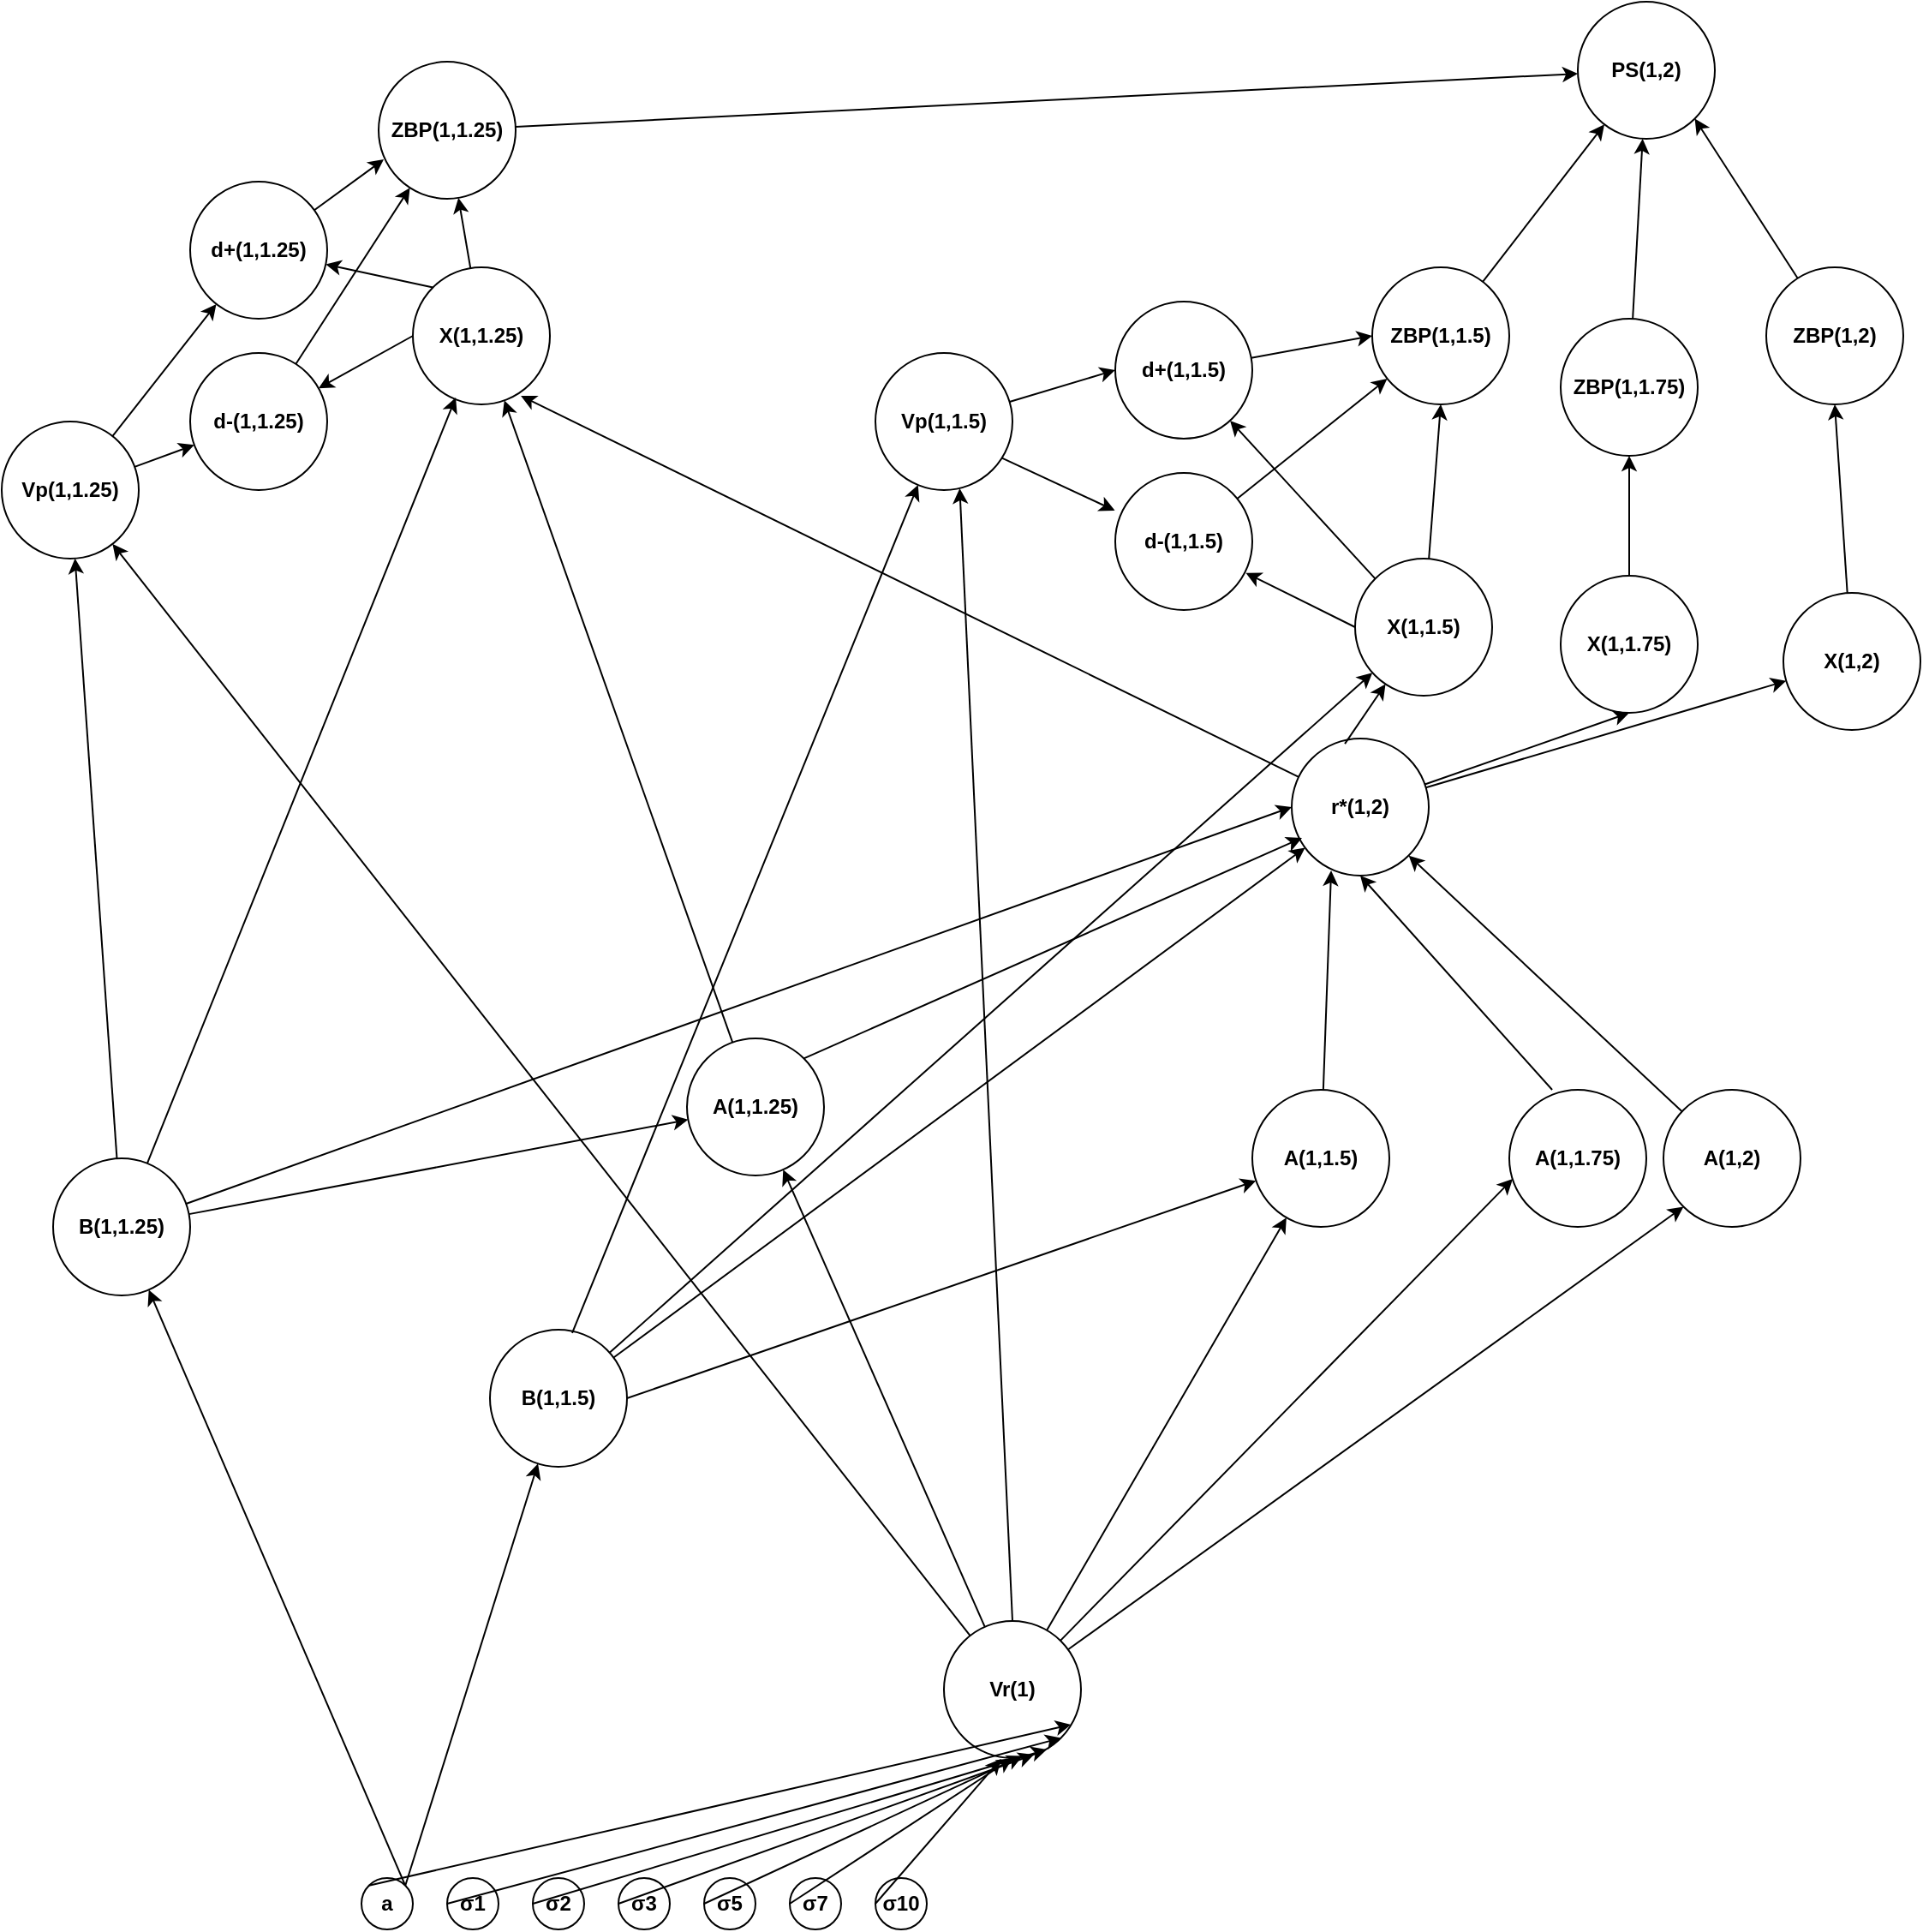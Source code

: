 <mxfile version="16.5.6" type="github">
  <diagram id="sQaZvpmD9Vb4IK_bRdnI" name="Page-1">
    <mxGraphModel dx="2782" dy="934" grid="1" gridSize="10" guides="1" tooltips="1" connect="1" arrows="1" fold="1" page="1" pageScale="1" pageWidth="827" pageHeight="1169" math="0" shadow="0">
      <root>
        <mxCell id="0" />
        <mxCell id="1" parent="0" />
        <mxCell id="WPz7rCcN_9NmkIdG12OI-1" value="PS(1,2)" style="ellipse;whiteSpace=wrap;html=1;aspect=fixed;fontStyle=1" vertex="1" parent="1">
          <mxGeometry x="580" y="35" width="80" height="80" as="geometry" />
        </mxCell>
        <mxCell id="WPz7rCcN_9NmkIdG12OI-2" value="ZBP(1,1.25)" style="ellipse;whiteSpace=wrap;html=1;aspect=fixed;fontStyle=1" vertex="1" parent="1">
          <mxGeometry x="-120" y="70" width="80" height="80" as="geometry" />
        </mxCell>
        <mxCell id="WPz7rCcN_9NmkIdG12OI-3" value="ZBP(1,1.5)" style="ellipse;whiteSpace=wrap;html=1;aspect=fixed;fontStyle=1" vertex="1" parent="1">
          <mxGeometry x="460" y="190" width="80" height="80" as="geometry" />
        </mxCell>
        <mxCell id="WPz7rCcN_9NmkIdG12OI-4" value="ZBP(1,1.75)" style="ellipse;whiteSpace=wrap;html=1;aspect=fixed;fontStyle=1" vertex="1" parent="1">
          <mxGeometry x="570" y="220" width="80" height="80" as="geometry" />
        </mxCell>
        <mxCell id="WPz7rCcN_9NmkIdG12OI-5" value="ZBP(1,2)" style="ellipse;whiteSpace=wrap;html=1;aspect=fixed;fontStyle=1" vertex="1" parent="1">
          <mxGeometry x="690" y="190" width="80" height="80" as="geometry" />
        </mxCell>
        <mxCell id="WPz7rCcN_9NmkIdG12OI-10" value="X(1,1.25)" style="ellipse;whiteSpace=wrap;html=1;aspect=fixed;fontStyle=1" vertex="1" parent="1">
          <mxGeometry x="-100" y="190" width="80" height="80" as="geometry" />
        </mxCell>
        <mxCell id="WPz7rCcN_9NmkIdG12OI-11" value="X(1,1.5)" style="ellipse;whiteSpace=wrap;html=1;aspect=fixed;fontStyle=1" vertex="1" parent="1">
          <mxGeometry x="450" y="360" width="80" height="80" as="geometry" />
        </mxCell>
        <mxCell id="WPz7rCcN_9NmkIdG12OI-12" value="X(1,1.75)" style="ellipse;whiteSpace=wrap;html=1;aspect=fixed;fontStyle=1" vertex="1" parent="1">
          <mxGeometry x="570" y="370" width="80" height="80" as="geometry" />
        </mxCell>
        <mxCell id="WPz7rCcN_9NmkIdG12OI-13" value="X(1,2)" style="ellipse;whiteSpace=wrap;html=1;aspect=fixed;fontStyle=1" vertex="1" parent="1">
          <mxGeometry x="700" y="380" width="80" height="80" as="geometry" />
        </mxCell>
        <mxCell id="WPz7rCcN_9NmkIdG12OI-18" value="r*(1,2)" style="ellipse;whiteSpace=wrap;html=1;aspect=fixed;fontStyle=1" vertex="1" parent="1">
          <mxGeometry x="413" y="465" width="80" height="80" as="geometry" />
        </mxCell>
        <mxCell id="WPz7rCcN_9NmkIdG12OI-24" value="" style="endArrow=classic;html=1;rounded=0;entryX=0.788;entryY=0.938;entryDx=0;entryDy=0;entryPerimeter=0;" edge="1" parent="1" source="WPz7rCcN_9NmkIdG12OI-18" target="WPz7rCcN_9NmkIdG12OI-10">
          <mxGeometry width="50" height="50" relative="1" as="geometry">
            <mxPoint x="440" y="370" as="sourcePoint" />
            <mxPoint x="390" y="420" as="targetPoint" />
          </mxGeometry>
        </mxCell>
        <mxCell id="WPz7rCcN_9NmkIdG12OI-27" value="" style="endArrow=classic;html=1;rounded=0;entryX=0.5;entryY=1;entryDx=0;entryDy=0;" edge="1" parent="1" source="WPz7rCcN_9NmkIdG12OI-18" target="WPz7rCcN_9NmkIdG12OI-12">
          <mxGeometry width="50" height="50" relative="1" as="geometry">
            <mxPoint x="537.704" y="586.399" as="sourcePoint" />
            <mxPoint x="413.04" y="495.04" as="targetPoint" />
          </mxGeometry>
        </mxCell>
        <mxCell id="WPz7rCcN_9NmkIdG12OI-28" value="" style="endArrow=classic;html=1;rounded=0;exitX=0.388;exitY=0.038;exitDx=0;exitDy=0;exitPerimeter=0;" edge="1" parent="1" source="WPz7rCcN_9NmkIdG12OI-18" target="WPz7rCcN_9NmkIdG12OI-11">
          <mxGeometry width="50" height="50" relative="1" as="geometry">
            <mxPoint x="547.704" y="596.399" as="sourcePoint" />
            <mxPoint x="423.04" y="505.04" as="targetPoint" />
          </mxGeometry>
        </mxCell>
        <mxCell id="WPz7rCcN_9NmkIdG12OI-29" value="" style="endArrow=classic;html=1;rounded=0;" edge="1" parent="1" source="WPz7rCcN_9NmkIdG12OI-18" target="WPz7rCcN_9NmkIdG12OI-13">
          <mxGeometry width="50" height="50" relative="1" as="geometry">
            <mxPoint x="557.704" y="606.399" as="sourcePoint" />
            <mxPoint x="433.04" y="515.04" as="targetPoint" />
          </mxGeometry>
        </mxCell>
        <mxCell id="WPz7rCcN_9NmkIdG12OI-30" value="d+(1,1.25)" style="ellipse;whiteSpace=wrap;html=1;aspect=fixed;fontStyle=1" vertex="1" parent="1">
          <mxGeometry x="-230" y="140" width="80" height="80" as="geometry" />
        </mxCell>
        <mxCell id="WPz7rCcN_9NmkIdG12OI-31" value="d-(1,1.25)" style="ellipse;whiteSpace=wrap;html=1;aspect=fixed;fontStyle=1;direction=south;" vertex="1" parent="1">
          <mxGeometry x="-230" y="240" width="80" height="80" as="geometry" />
        </mxCell>
        <mxCell id="WPz7rCcN_9NmkIdG12OI-32" value="" style="endArrow=classic;html=1;rounded=0;" edge="1" parent="1" source="WPz7rCcN_9NmkIdG12OI-31" target="WPz7rCcN_9NmkIdG12OI-2">
          <mxGeometry width="50" height="50" relative="1" as="geometry">
            <mxPoint x="136.368" y="498.346" as="sourcePoint" />
            <mxPoint x="-60" y="210" as="targetPoint" />
          </mxGeometry>
        </mxCell>
        <mxCell id="WPz7rCcN_9NmkIdG12OI-33" value="" style="endArrow=classic;html=1;rounded=0;entryX=0.038;entryY=0.713;entryDx=0;entryDy=0;entryPerimeter=0;" edge="1" parent="1" source="WPz7rCcN_9NmkIdG12OI-30" target="WPz7rCcN_9NmkIdG12OI-2">
          <mxGeometry width="50" height="50" relative="1" as="geometry">
            <mxPoint x="-98.309" y="526.392" as="sourcePoint" />
            <mxPoint x="-28.284" y="418.284" as="targetPoint" />
          </mxGeometry>
        </mxCell>
        <mxCell id="WPz7rCcN_9NmkIdG12OI-34" value="" style="endArrow=classic;html=1;rounded=0;exitX=0;exitY=0.5;exitDx=0;exitDy=0;" edge="1" parent="1" source="WPz7rCcN_9NmkIdG12OI-10" target="WPz7rCcN_9NmkIdG12OI-31">
          <mxGeometry width="50" height="50" relative="1" as="geometry">
            <mxPoint x="-133.425" y="320.104" as="sourcePoint" />
            <mxPoint x="-26.537" y="199.929" as="targetPoint" />
          </mxGeometry>
        </mxCell>
        <mxCell id="WPz7rCcN_9NmkIdG12OI-35" value="" style="endArrow=classic;html=1;rounded=0;exitX=0;exitY=0;exitDx=0;exitDy=0;" edge="1" parent="1" source="WPz7rCcN_9NmkIdG12OI-10" target="WPz7rCcN_9NmkIdG12OI-30">
          <mxGeometry width="50" height="50" relative="1" as="geometry">
            <mxPoint x="-40" y="390" as="sourcePoint" />
            <mxPoint x="-122.053" y="362.649" as="targetPoint" />
          </mxGeometry>
        </mxCell>
        <mxCell id="WPz7rCcN_9NmkIdG12OI-36" value="Vp(1,1.25)" style="ellipse;whiteSpace=wrap;html=1;aspect=fixed;fontStyle=1" vertex="1" parent="1">
          <mxGeometry x="-340" y="280" width="80" height="80" as="geometry" />
        </mxCell>
        <mxCell id="WPz7rCcN_9NmkIdG12OI-37" value="" style="endArrow=classic;html=1;rounded=0;" edge="1" parent="1" source="WPz7rCcN_9NmkIdG12OI-36" target="WPz7rCcN_9NmkIdG12OI-31">
          <mxGeometry width="50" height="50" relative="1" as="geometry">
            <mxPoint x="-133.425" y="450.174" as="sourcePoint" />
            <mxPoint x="-26.537" y="329.999" as="targetPoint" />
          </mxGeometry>
        </mxCell>
        <mxCell id="WPz7rCcN_9NmkIdG12OI-38" value="" style="endArrow=classic;html=1;rounded=0;" edge="1" parent="1" source="WPz7rCcN_9NmkIdG12OI-36" target="WPz7rCcN_9NmkIdG12OI-30">
          <mxGeometry width="50" height="50" relative="1" as="geometry">
            <mxPoint x="-144.961" y="470.309" as="sourcePoint" />
            <mxPoint x="-155.039" y="389.691" as="targetPoint" />
          </mxGeometry>
        </mxCell>
        <mxCell id="WPz7rCcN_9NmkIdG12OI-41" value="" style="endArrow=classic;html=1;rounded=0;" edge="1" parent="1" source="WPz7rCcN_9NmkIdG12OI-2" target="WPz7rCcN_9NmkIdG12OI-1">
          <mxGeometry width="50" height="50" relative="1" as="geometry">
            <mxPoint x="256.537" y="390.071" as="sourcePoint" />
            <mxPoint x="363.425" y="269.896" as="targetPoint" />
          </mxGeometry>
        </mxCell>
        <mxCell id="WPz7rCcN_9NmkIdG12OI-42" value="" style="endArrow=classic;html=1;rounded=0;" edge="1" parent="1" source="WPz7rCcN_9NmkIdG12OI-3" target="WPz7rCcN_9NmkIdG12OI-1">
          <mxGeometry width="50" height="50" relative="1" as="geometry">
            <mxPoint x="425.023" y="220.677" as="sourcePoint" />
            <mxPoint x="535.034" y="159.426" as="targetPoint" />
          </mxGeometry>
        </mxCell>
        <mxCell id="WPz7rCcN_9NmkIdG12OI-43" value="" style="endArrow=classic;html=1;rounded=0;" edge="1" parent="1" source="WPz7rCcN_9NmkIdG12OI-4" target="WPz7rCcN_9NmkIdG12OI-1">
          <mxGeometry width="50" height="50" relative="1" as="geometry">
            <mxPoint x="530.663" y="281.448" as="sourcePoint" />
            <mxPoint x="559.294" y="178.541" as="targetPoint" />
          </mxGeometry>
        </mxCell>
        <mxCell id="WPz7rCcN_9NmkIdG12OI-44" value="" style="endArrow=classic;html=1;rounded=0;entryX=1;entryY=1;entryDx=0;entryDy=0;" edge="1" parent="1" source="WPz7rCcN_9NmkIdG12OI-5" target="WPz7rCcN_9NmkIdG12OI-1">
          <mxGeometry width="50" height="50" relative="1" as="geometry">
            <mxPoint x="609.337" y="281.448" as="sourcePoint" />
            <mxPoint x="580.706" y="178.541" as="targetPoint" />
          </mxGeometry>
        </mxCell>
        <mxCell id="WPz7rCcN_9NmkIdG12OI-45" value="" style="endArrow=classic;html=1;rounded=0;" edge="1" parent="1" source="WPz7rCcN_9NmkIdG12OI-10" target="WPz7rCcN_9NmkIdG12OI-2">
          <mxGeometry width="50" height="50" relative="1" as="geometry">
            <mxPoint x="-135.897" y="318.077" as="sourcePoint" />
            <mxPoint x="80" y="60" as="targetPoint" />
          </mxGeometry>
        </mxCell>
        <mxCell id="WPz7rCcN_9NmkIdG12OI-46" value="Vr(1)" style="ellipse;whiteSpace=wrap;html=1;aspect=fixed;fontStyle=1" vertex="1" parent="1">
          <mxGeometry x="210" y="980" width="80" height="80" as="geometry" />
        </mxCell>
        <mxCell id="WPz7rCcN_9NmkIdG12OI-47" value="B(1,1.25)" style="ellipse;whiteSpace=wrap;html=1;aspect=fixed;fontStyle=1" vertex="1" parent="1">
          <mxGeometry x="-310" y="710" width="80" height="80" as="geometry" />
        </mxCell>
        <mxCell id="WPz7rCcN_9NmkIdG12OI-48" value="" style="endArrow=classic;html=1;rounded=0;" edge="1" parent="1" source="WPz7rCcN_9NmkIdG12OI-46" target="WPz7rCcN_9NmkIdG12OI-36">
          <mxGeometry width="50" height="50" relative="1" as="geometry">
            <mxPoint x="108.284" y="361.716" as="sourcePoint" />
            <mxPoint x="191.716" y="278.284" as="targetPoint" />
          </mxGeometry>
        </mxCell>
        <mxCell id="WPz7rCcN_9NmkIdG12OI-49" value="" style="endArrow=classic;html=1;rounded=0;" edge="1" parent="1" source="WPz7rCcN_9NmkIdG12OI-47" target="WPz7rCcN_9NmkIdG12OI-36">
          <mxGeometry width="50" height="50" relative="1" as="geometry">
            <mxPoint x="94.95" y="500.32" as="sourcePoint" />
            <mxPoint x="85.287" y="429.649" as="targetPoint" />
          </mxGeometry>
        </mxCell>
        <mxCell id="WPz7rCcN_9NmkIdG12OI-51" value="a" style="ellipse;whiteSpace=wrap;html=1;aspect=fixed;fontStyle=1" vertex="1" parent="1">
          <mxGeometry x="-130" y="1130" width="30" height="30" as="geometry" />
        </mxCell>
        <mxCell id="WPz7rCcN_9NmkIdG12OI-52" value="σ1" style="ellipse;whiteSpace=wrap;html=1;aspect=fixed;fontStyle=1" vertex="1" parent="1">
          <mxGeometry x="-80" y="1130" width="30" height="30" as="geometry" />
        </mxCell>
        <mxCell id="WPz7rCcN_9NmkIdG12OI-53" value="σ2" style="ellipse;whiteSpace=wrap;html=1;aspect=fixed;fontStyle=1" vertex="1" parent="1">
          <mxGeometry x="-30" y="1130" width="30" height="30" as="geometry" />
        </mxCell>
        <mxCell id="WPz7rCcN_9NmkIdG12OI-54" value="σ3" style="ellipse;whiteSpace=wrap;html=1;aspect=fixed;fontStyle=1" vertex="1" parent="1">
          <mxGeometry x="20" y="1130" width="30" height="30" as="geometry" />
        </mxCell>
        <mxCell id="WPz7rCcN_9NmkIdG12OI-55" value="σ5" style="ellipse;whiteSpace=wrap;html=1;aspect=fixed;fontStyle=1" vertex="1" parent="1">
          <mxGeometry x="70" y="1130" width="30" height="30" as="geometry" />
        </mxCell>
        <mxCell id="WPz7rCcN_9NmkIdG12OI-56" value="σ7" style="ellipse;whiteSpace=wrap;html=1;aspect=fixed;fontStyle=1" vertex="1" parent="1">
          <mxGeometry x="120" y="1130" width="30" height="30" as="geometry" />
        </mxCell>
        <mxCell id="WPz7rCcN_9NmkIdG12OI-57" value="σ10" style="ellipse;whiteSpace=wrap;html=1;aspect=fixed;fontStyle=1" vertex="1" parent="1">
          <mxGeometry x="170" y="1130" width="30" height="30" as="geometry" />
        </mxCell>
        <mxCell id="WPz7rCcN_9NmkIdG12OI-60" value="" style="endArrow=classic;html=1;rounded=0;entryX=0.927;entryY=0.756;entryDx=0;entryDy=0;exitX=0;exitY=0;exitDx=0;exitDy=0;entryPerimeter=0;" edge="1" parent="1" source="WPz7rCcN_9NmkIdG12OI-51" target="WPz7rCcN_9NmkIdG12OI-46">
          <mxGeometry width="50" height="50" relative="1" as="geometry">
            <mxPoint x="260" y="650" as="sourcePoint" />
            <mxPoint x="310" y="600" as="targetPoint" />
          </mxGeometry>
        </mxCell>
        <mxCell id="WPz7rCcN_9NmkIdG12OI-61" value="" style="endArrow=classic;html=1;rounded=0;entryX=1;entryY=1;entryDx=0;entryDy=0;exitX=0;exitY=0.5;exitDx=0;exitDy=0;" edge="1" parent="1" source="WPz7rCcN_9NmkIdG12OI-52" target="WPz7rCcN_9NmkIdG12OI-46">
          <mxGeometry width="50" height="50" relative="1" as="geometry">
            <mxPoint x="164.393" y="604.393" as="sourcePoint" />
            <mxPoint x="128.284" y="568.284" as="targetPoint" />
          </mxGeometry>
        </mxCell>
        <mxCell id="WPz7rCcN_9NmkIdG12OI-62" value="" style="endArrow=classic;html=1;rounded=0;exitX=0;exitY=0.5;exitDx=0;exitDy=0;entryX=0.75;entryY=0.938;entryDx=0;entryDy=0;entryPerimeter=0;" edge="1" parent="1" source="WPz7rCcN_9NmkIdG12OI-53" target="WPz7rCcN_9NmkIdG12OI-46">
          <mxGeometry width="50" height="50" relative="1" as="geometry">
            <mxPoint x="160" y="655" as="sourcePoint" />
            <mxPoint x="118.32" y="574.64" as="targetPoint" />
          </mxGeometry>
        </mxCell>
        <mxCell id="WPz7rCcN_9NmkIdG12OI-63" value="" style="endArrow=classic;html=1;rounded=0;entryX=0.656;entryY=0.975;entryDx=0;entryDy=0;exitX=0;exitY=0.5;exitDx=0;exitDy=0;entryPerimeter=0;" edge="1" parent="1" source="WPz7rCcN_9NmkIdG12OI-54" target="WPz7rCcN_9NmkIdG12OI-46">
          <mxGeometry width="50" height="50" relative="1" as="geometry">
            <mxPoint x="160" y="695" as="sourcePoint" />
            <mxPoint x="108.32" y="578.8" as="targetPoint" />
          </mxGeometry>
        </mxCell>
        <mxCell id="WPz7rCcN_9NmkIdG12OI-64" value="" style="endArrow=classic;html=1;rounded=0;entryX=0.573;entryY=0.985;entryDx=0;entryDy=0;exitX=0;exitY=0.5;exitDx=0;exitDy=0;entryPerimeter=0;" edge="1" parent="1" source="WPz7rCcN_9NmkIdG12OI-55" target="WPz7rCcN_9NmkIdG12OI-46">
          <mxGeometry width="50" height="50" relative="1" as="geometry">
            <mxPoint x="170" y="705" as="sourcePoint" />
            <mxPoint x="118.32" y="588.8" as="targetPoint" />
          </mxGeometry>
        </mxCell>
        <mxCell id="WPz7rCcN_9NmkIdG12OI-65" value="" style="endArrow=classic;html=1;rounded=0;entryX=0.5;entryY=1;entryDx=0;entryDy=0;exitX=0;exitY=0.5;exitDx=0;exitDy=0;" edge="1" parent="1" source="WPz7rCcN_9NmkIdG12OI-56" target="WPz7rCcN_9NmkIdG12OI-46">
          <mxGeometry width="50" height="50" relative="1" as="geometry">
            <mxPoint x="180" y="715" as="sourcePoint" />
            <mxPoint x="128.32" y="598.8" as="targetPoint" />
          </mxGeometry>
        </mxCell>
        <mxCell id="WPz7rCcN_9NmkIdG12OI-66" value="" style="endArrow=classic;html=1;rounded=0;entryX=0.417;entryY=1.006;entryDx=0;entryDy=0;exitX=0;exitY=0.5;exitDx=0;exitDy=0;entryPerimeter=0;" edge="1" parent="1" source="WPz7rCcN_9NmkIdG12OI-57" target="WPz7rCcN_9NmkIdG12OI-46">
          <mxGeometry width="50" height="50" relative="1" as="geometry">
            <mxPoint x="190" y="725" as="sourcePoint" />
            <mxPoint x="138.32" y="608.8" as="targetPoint" />
          </mxGeometry>
        </mxCell>
        <mxCell id="WPz7rCcN_9NmkIdG12OI-67" value="" style="endArrow=classic;html=1;rounded=0;exitX=1;exitY=0;exitDx=0;exitDy=0;" edge="1" parent="1" source="WPz7rCcN_9NmkIdG12OI-51" target="WPz7rCcN_9NmkIdG12OI-47">
          <mxGeometry width="50" height="50" relative="1" as="geometry">
            <mxPoint x="164.393" y="604.393" as="sourcePoint" />
            <mxPoint x="84.16" y="530.48" as="targetPoint" />
          </mxGeometry>
        </mxCell>
        <mxCell id="WPz7rCcN_9NmkIdG12OI-68" value="A(1,1.25)" style="ellipse;whiteSpace=wrap;html=1;aspect=fixed;fontStyle=1" vertex="1" parent="1">
          <mxGeometry x="60" y="640" width="80" height="80" as="geometry" />
        </mxCell>
        <mxCell id="WPz7rCcN_9NmkIdG12OI-69" value="" style="endArrow=classic;html=1;rounded=0;" edge="1" parent="1" source="WPz7rCcN_9NmkIdG12OI-68" target="WPz7rCcN_9NmkIdG12OI-10">
          <mxGeometry width="50" height="50" relative="1" as="geometry">
            <mxPoint x="260" y="550" as="sourcePoint" />
            <mxPoint x="310" y="500" as="targetPoint" />
          </mxGeometry>
        </mxCell>
        <mxCell id="WPz7rCcN_9NmkIdG12OI-70" value="" style="endArrow=classic;html=1;rounded=0;entryX=0.313;entryY=0.95;entryDx=0;entryDy=0;entryPerimeter=0;" edge="1" parent="1" source="WPz7rCcN_9NmkIdG12OI-47" target="WPz7rCcN_9NmkIdG12OI-10">
          <mxGeometry width="50" height="50" relative="1" as="geometry">
            <mxPoint x="416.416" y="660.726" as="sourcePoint" />
            <mxPoint x="367.616" y="409.268" as="targetPoint" />
          </mxGeometry>
        </mxCell>
        <mxCell id="WPz7rCcN_9NmkIdG12OI-71" value="" style="endArrow=classic;html=1;rounded=0;entryX=0.075;entryY=0.725;entryDx=0;entryDy=0;entryPerimeter=0;exitX=1;exitY=0;exitDx=0;exitDy=0;" edge="1" parent="1" source="WPz7rCcN_9NmkIdG12OI-68" target="WPz7rCcN_9NmkIdG12OI-18">
          <mxGeometry width="50" height="50" relative="1" as="geometry">
            <mxPoint x="416.416" y="660.726" as="sourcePoint" />
            <mxPoint x="367.616" y="409.268" as="targetPoint" />
          </mxGeometry>
        </mxCell>
        <mxCell id="WPz7rCcN_9NmkIdG12OI-72" value="A(1,1.5)" style="ellipse;whiteSpace=wrap;html=1;aspect=fixed;fontStyle=1" vertex="1" parent="1">
          <mxGeometry x="390" y="670" width="80" height="80" as="geometry" />
        </mxCell>
        <mxCell id="WPz7rCcN_9NmkIdG12OI-73" value="A(1,1.75)" style="ellipse;whiteSpace=wrap;html=1;aspect=fixed;fontStyle=1" vertex="1" parent="1">
          <mxGeometry x="540" y="670" width="80" height="80" as="geometry" />
        </mxCell>
        <mxCell id="WPz7rCcN_9NmkIdG12OI-74" value="A(1,2)" style="ellipse;whiteSpace=wrap;html=1;aspect=fixed;fontStyle=1" vertex="1" parent="1">
          <mxGeometry x="630" y="670" width="80" height="80" as="geometry" />
        </mxCell>
        <mxCell id="WPz7rCcN_9NmkIdG12OI-76" value="" style="endArrow=classic;html=1;rounded=0;entryX=0.288;entryY=0.963;entryDx=0;entryDy=0;entryPerimeter=0;" edge="1" parent="1" source="WPz7rCcN_9NmkIdG12OI-72" target="WPz7rCcN_9NmkIdG12OI-18">
          <mxGeometry width="50" height="50" relative="1" as="geometry">
            <mxPoint x="452.284" y="671.716" as="sourcePoint" />
            <mxPoint x="526" y="608" as="targetPoint" />
          </mxGeometry>
        </mxCell>
        <mxCell id="WPz7rCcN_9NmkIdG12OI-77" value="" style="endArrow=classic;html=1;rounded=0;exitX=0.313;exitY=0;exitDx=0;exitDy=0;exitPerimeter=0;entryX=0.5;entryY=1;entryDx=0;entryDy=0;" edge="1" parent="1" source="WPz7rCcN_9NmkIdG12OI-73" target="WPz7rCcN_9NmkIdG12OI-18">
          <mxGeometry width="50" height="50" relative="1" as="geometry">
            <mxPoint x="514.594" y="731.428" as="sourcePoint" />
            <mxPoint x="540" y="650" as="targetPoint" />
          </mxGeometry>
        </mxCell>
        <mxCell id="WPz7rCcN_9NmkIdG12OI-78" value="" style="endArrow=classic;html=1;rounded=0;entryX=1;entryY=1;entryDx=0;entryDy=0;" edge="1" parent="1" source="WPz7rCcN_9NmkIdG12OI-74" target="WPz7rCcN_9NmkIdG12OI-18">
          <mxGeometry width="50" height="50" relative="1" as="geometry">
            <mxPoint x="575.04" y="680" as="sourcePoint" />
            <mxPoint x="560" y="630" as="targetPoint" />
          </mxGeometry>
        </mxCell>
        <mxCell id="WPz7rCcN_9NmkIdG12OI-80" value="" style="endArrow=classic;html=1;rounded=0;" edge="1" parent="1" source="WPz7rCcN_9NmkIdG12OI-47" target="WPz7rCcN_9NmkIdG12OI-68">
          <mxGeometry width="50" height="50" relative="1" as="geometry">
            <mxPoint x="257.2" y="500.671" as="sourcePoint" />
            <mxPoint x="345.04" y="406" as="targetPoint" />
          </mxGeometry>
        </mxCell>
        <mxCell id="WPz7rCcN_9NmkIdG12OI-81" value="" style="endArrow=classic;html=1;rounded=0;" edge="1" parent="1" source="WPz7rCcN_9NmkIdG12OI-46" target="WPz7rCcN_9NmkIdG12OI-68">
          <mxGeometry width="50" height="50" relative="1" as="geometry">
            <mxPoint x="260.069" y="556.379" as="sourcePoint" />
            <mxPoint x="393.916" y="673.638" as="targetPoint" />
          </mxGeometry>
        </mxCell>
        <mxCell id="WPz7rCcN_9NmkIdG12OI-83" value="" style="endArrow=classic;html=1;rounded=0;exitX=0.5;exitY=0;exitDx=0;exitDy=0;entryX=0.5;entryY=1;entryDx=0;entryDy=0;" edge="1" parent="1" source="WPz7rCcN_9NmkIdG12OI-12" target="WPz7rCcN_9NmkIdG12OI-4">
          <mxGeometry width="50" height="50" relative="1" as="geometry">
            <mxPoint x="621.64" y="280.034" as="sourcePoint" />
            <mxPoint x="660" y="160" as="targetPoint" />
          </mxGeometry>
        </mxCell>
        <mxCell id="WPz7rCcN_9NmkIdG12OI-84" value="" style="endArrow=classic;html=1;rounded=0;entryX=0.5;entryY=1;entryDx=0;entryDy=0;" edge="1" parent="1" source="WPz7rCcN_9NmkIdG12OI-13" target="WPz7rCcN_9NmkIdG12OI-5">
          <mxGeometry width="50" height="50" relative="1" as="geometry">
            <mxPoint x="620" y="400" as="sourcePoint" />
            <mxPoint x="620" y="360" as="targetPoint" />
          </mxGeometry>
        </mxCell>
        <mxCell id="WPz7rCcN_9NmkIdG12OI-85" value="" style="endArrow=classic;html=1;rounded=0;entryX=0.5;entryY=1;entryDx=0;entryDy=0;" edge="1" parent="1" source="WPz7rCcN_9NmkIdG12OI-11" target="WPz7rCcN_9NmkIdG12OI-3">
          <mxGeometry width="50" height="50" relative="1" as="geometry">
            <mxPoint x="711.22" y="400.976" as="sourcePoint" />
            <mxPoint x="702" y="359.04" as="targetPoint" />
          </mxGeometry>
        </mxCell>
        <mxCell id="WPz7rCcN_9NmkIdG12OI-91" value="" style="endArrow=classic;html=1;rounded=0;" edge="1" parent="1" source="WPz7rCcN_9NmkIdG12OI-46" target="WPz7rCcN_9NmkIdG12OI-72">
          <mxGeometry width="50" height="50" relative="1" as="geometry">
            <mxPoint x="247.507" y="824.035" as="sourcePoint" />
            <mxPoint x="322.432" y="670.935" as="targetPoint" />
          </mxGeometry>
        </mxCell>
        <mxCell id="WPz7rCcN_9NmkIdG12OI-92" value="" style="endArrow=classic;html=1;rounded=0;entryX=0.025;entryY=0.65;entryDx=0;entryDy=0;entryPerimeter=0;" edge="1" parent="1" source="WPz7rCcN_9NmkIdG12OI-46" target="WPz7rCcN_9NmkIdG12OI-73">
          <mxGeometry width="50" height="50" relative="1" as="geometry">
            <mxPoint x="263.311" y="837.856" as="sourcePoint" />
            <mxPoint x="406.718" y="742.188" as="targetPoint" />
          </mxGeometry>
        </mxCell>
        <mxCell id="WPz7rCcN_9NmkIdG12OI-93" value="" style="endArrow=classic;html=1;rounded=0;entryX=0;entryY=1;entryDx=0;entryDy=0;" edge="1" parent="1" source="WPz7rCcN_9NmkIdG12OI-46" target="WPz7rCcN_9NmkIdG12OI-74">
          <mxGeometry width="50" height="50" relative="1" as="geometry">
            <mxPoint x="267.592" y="846.33" as="sourcePoint" />
            <mxPoint x="560" y="740" as="targetPoint" />
          </mxGeometry>
        </mxCell>
        <mxCell id="WPz7rCcN_9NmkIdG12OI-95" value="d+(1,1.5)" style="ellipse;whiteSpace=wrap;html=1;aspect=fixed;fontStyle=1" vertex="1" parent="1">
          <mxGeometry x="310" y="210" width="80" height="80" as="geometry" />
        </mxCell>
        <mxCell id="WPz7rCcN_9NmkIdG12OI-96" value="d-(1,1.5)" style="ellipse;whiteSpace=wrap;html=1;aspect=fixed;fontStyle=1;direction=south;" vertex="1" parent="1">
          <mxGeometry x="310" y="310" width="80" height="80" as="geometry" />
        </mxCell>
        <mxCell id="WPz7rCcN_9NmkIdG12OI-97" value="Vp(1,1.5)" style="ellipse;whiteSpace=wrap;html=1;aspect=fixed;fontStyle=1" vertex="1" parent="1">
          <mxGeometry x="170" y="240" width="80" height="80" as="geometry" />
        </mxCell>
        <mxCell id="WPz7rCcN_9NmkIdG12OI-99" value="" style="endArrow=classic;html=1;rounded=0;" edge="1" parent="1" source="WPz7rCcN_9NmkIdG12OI-96" target="WPz7rCcN_9NmkIdG12OI-3">
          <mxGeometry width="50" height="50" relative="1" as="geometry">
            <mxPoint x="502.901" y="370.105" as="sourcePoint" />
            <mxPoint x="510" y="280" as="targetPoint" />
          </mxGeometry>
        </mxCell>
        <mxCell id="WPz7rCcN_9NmkIdG12OI-100" value="" style="endArrow=classic;html=1;rounded=0;entryX=0;entryY=0.5;entryDx=0;entryDy=0;" edge="1" parent="1" source="WPz7rCcN_9NmkIdG12OI-95" target="WPz7rCcN_9NmkIdG12OI-3">
          <mxGeometry width="50" height="50" relative="1" as="geometry">
            <mxPoint x="391.235" y="335.012" as="sourcePoint" />
            <mxPoint x="478.693" y="264.898" as="targetPoint" />
          </mxGeometry>
        </mxCell>
        <mxCell id="WPz7rCcN_9NmkIdG12OI-101" value="" style="endArrow=classic;html=1;rounded=0;exitX=0;exitY=0;exitDx=0;exitDy=0;" edge="1" parent="1" source="WPz7rCcN_9NmkIdG12OI-11" target="WPz7rCcN_9NmkIdG12OI-95">
          <mxGeometry width="50" height="50" relative="1" as="geometry">
            <mxPoint x="391.235" y="335.012" as="sourcePoint" />
            <mxPoint x="478.693" y="264.898" as="targetPoint" />
          </mxGeometry>
        </mxCell>
        <mxCell id="WPz7rCcN_9NmkIdG12OI-102" value="" style="endArrow=classic;html=1;rounded=0;exitX=0;exitY=0.5;exitDx=0;exitDy=0;entryX=0.729;entryY=0.047;entryDx=0;entryDy=0;entryPerimeter=0;" edge="1" parent="1" source="WPz7rCcN_9NmkIdG12OI-11" target="WPz7rCcN_9NmkIdG12OI-96">
          <mxGeometry width="50" height="50" relative="1" as="geometry">
            <mxPoint x="471.716" y="381.716" as="sourcePoint" />
            <mxPoint x="386.964" y="289.546" as="targetPoint" />
          </mxGeometry>
        </mxCell>
        <mxCell id="WPz7rCcN_9NmkIdG12OI-103" value="" style="endArrow=classic;html=1;rounded=0;entryX=0;entryY=0.5;entryDx=0;entryDy=0;" edge="1" parent="1" source="WPz7rCcN_9NmkIdG12OI-97" target="WPz7rCcN_9NmkIdG12OI-95">
          <mxGeometry width="50" height="50" relative="1" as="geometry">
            <mxPoint x="399.348" y="252.807" as="sourcePoint" />
            <mxPoint x="470" y="240" as="targetPoint" />
          </mxGeometry>
        </mxCell>
        <mxCell id="WPz7rCcN_9NmkIdG12OI-104" value="" style="endArrow=classic;html=1;rounded=0;entryX=0.274;entryY=1.003;entryDx=0;entryDy=0;entryPerimeter=0;exitX=0.924;exitY=0.766;exitDx=0;exitDy=0;exitPerimeter=0;" edge="1" parent="1" source="WPz7rCcN_9NmkIdG12OI-97" target="WPz7rCcN_9NmkIdG12OI-96">
          <mxGeometry width="50" height="50" relative="1" as="geometry">
            <mxPoint x="258.375" y="278.713" as="sourcePoint" />
            <mxPoint x="320" y="260" as="targetPoint" />
          </mxGeometry>
        </mxCell>
        <mxCell id="WPz7rCcN_9NmkIdG12OI-105" value="" style="endArrow=classic;html=1;rounded=0;exitX=0.5;exitY=0;exitDx=0;exitDy=0;entryX=0.615;entryY=0.987;entryDx=0;entryDy=0;entryPerimeter=0;" edge="1" parent="1" source="WPz7rCcN_9NmkIdG12OI-46" target="WPz7rCcN_9NmkIdG12OI-97">
          <mxGeometry width="50" height="50" relative="1" as="geometry">
            <mxPoint x="203.47" y="830.064" as="sourcePoint" />
            <mxPoint x="-293.443" y="269.912" as="targetPoint" />
          </mxGeometry>
        </mxCell>
        <mxCell id="WPz7rCcN_9NmkIdG12OI-106" value="B(1,1.5)" style="ellipse;whiteSpace=wrap;html=1;aspect=fixed;fontStyle=1" vertex="1" parent="1">
          <mxGeometry x="-55" y="810" width="80" height="80" as="geometry" />
        </mxCell>
        <mxCell id="WPz7rCcN_9NmkIdG12OI-107" value="" style="endArrow=classic;html=1;rounded=0;exitX=0.6;exitY=0.024;exitDx=0;exitDy=0;exitPerimeter=0;" edge="1" parent="1" source="WPz7rCcN_9NmkIdG12OI-106" target="WPz7rCcN_9NmkIdG12OI-97">
          <mxGeometry width="50" height="50" relative="1" as="geometry">
            <mxPoint x="-69.576" y="680.002" as="sourcePoint" />
            <mxPoint x="-64.96" y="276" as="targetPoint" />
          </mxGeometry>
        </mxCell>
        <mxCell id="WPz7rCcN_9NmkIdG12OI-108" value="" style="endArrow=classic;html=1;rounded=0;" edge="1" parent="1" source="WPz7rCcN_9NmkIdG12OI-106" target="WPz7rCcN_9NmkIdG12OI-11">
          <mxGeometry width="50" height="50" relative="1" as="geometry">
            <mxPoint x="88" y="781.92" as="sourcePoint" />
            <mxPoint x="209.647" y="328.637" as="targetPoint" />
          </mxGeometry>
        </mxCell>
        <mxCell id="WPz7rCcN_9NmkIdG12OI-109" value="" style="endArrow=classic;html=1;rounded=0;exitX=1;exitY=0.5;exitDx=0;exitDy=0;" edge="1" parent="1" source="WPz7rCcN_9NmkIdG12OI-106" target="WPz7rCcN_9NmkIdG12OI-72">
          <mxGeometry width="50" height="50" relative="1" as="geometry">
            <mxPoint x="108.627" y="792.063" as="sourcePoint" />
            <mxPoint x="471.357" y="437.921" as="targetPoint" />
          </mxGeometry>
        </mxCell>
        <mxCell id="WPz7rCcN_9NmkIdG12OI-110" value="" style="endArrow=classic;html=1;rounded=0;exitX=1;exitY=0;exitDx=0;exitDy=0;" edge="1" parent="1" source="WPz7rCcN_9NmkIdG12OI-51" target="WPz7rCcN_9NmkIdG12OI-106">
          <mxGeometry width="50" height="50" relative="1" as="geometry">
            <mxPoint x="-94.393" y="1144.393" as="sourcePoint" />
            <mxPoint x="-72.219" y="759.938" as="targetPoint" />
          </mxGeometry>
        </mxCell>
        <mxCell id="WPz7rCcN_9NmkIdG12OI-111" value="" style="endArrow=classic;html=1;rounded=0;entryX=0;entryY=0.5;entryDx=0;entryDy=0;" edge="1" parent="1" source="WPz7rCcN_9NmkIdG12OI-47" target="WPz7rCcN_9NmkIdG12OI-18">
          <mxGeometry width="50" height="50" relative="1" as="geometry">
            <mxPoint x="-220.838" y="751.855" as="sourcePoint" />
            <mxPoint x="300.837" y="643.14" as="targetPoint" />
          </mxGeometry>
        </mxCell>
        <mxCell id="WPz7rCcN_9NmkIdG12OI-112" value="" style="endArrow=classic;html=1;rounded=0;" edge="1" parent="1" source="WPz7rCcN_9NmkIdG12OI-106" target="WPz7rCcN_9NmkIdG12OI-18">
          <mxGeometry width="50" height="50" relative="1" as="geometry">
            <mxPoint x="-220.911" y="751.51" as="sourcePoint" />
            <mxPoint x="520" y="590.0" as="targetPoint" />
          </mxGeometry>
        </mxCell>
      </root>
    </mxGraphModel>
  </diagram>
</mxfile>
